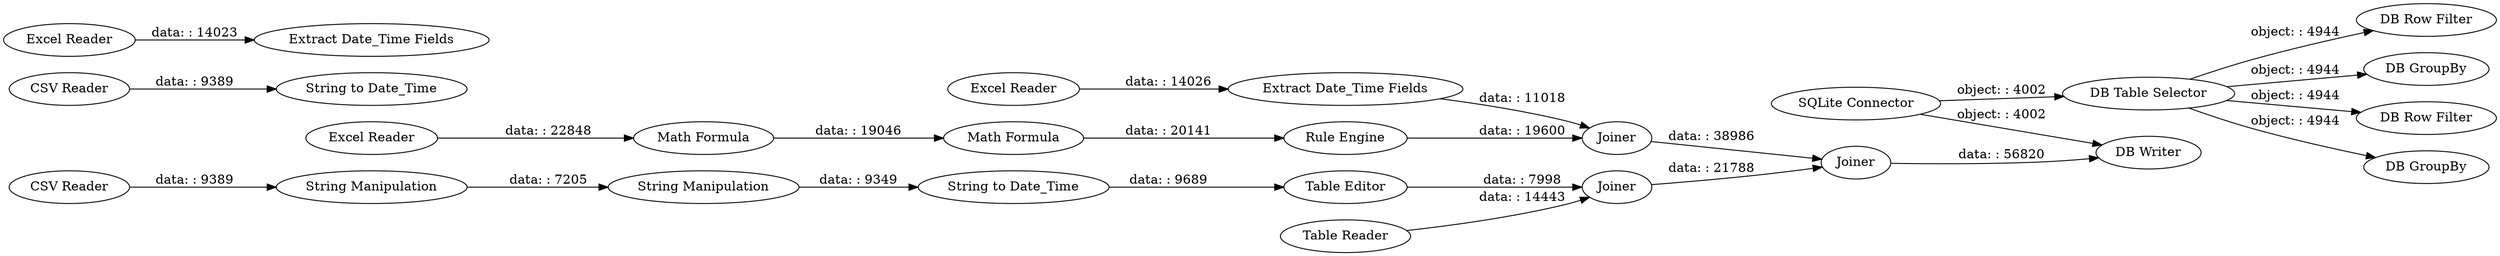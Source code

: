 digraph {
	"-5044728551039917130_37" [label=Joiner]
	"-5044728551039917130_30" [label="DB Writer"]
	"-5805742076243372677_1" [label="CSV Reader"]
	"-5044728551039917130_19" [label="String Manipulation"]
	"-5044728551039917130_21" [label="Math Formula"]
	"-5044728551039917130_43" [label="SQLite Connector"]
	"-5044728551039917130_38" [label="Extract Date_Time Fields"]
	"-5044728551039917130_20" [label="String Manipulation"]
	"-5805742076243372677_44" [label="DB Row Filter"]
	"-5044728551039917130_26" [label="Table Editor"]
	"-5805742076243372677_6" [label="Extract Date_Time Fields"]
	"-5805742076243372677_42" [label="DB GroupBy"]
	"-5044728551039917130_42" [label="CSV Reader"]
	"-5805742076243372677_45" [label="DB Row Filter"]
	"-5044728551039917130_41" [label="Table Reader"]
	"-5805742076243372677_41" [label="DB GroupBy"]
	"-5044728551039917130_23" [label="Math Formula"]
	"-5044728551039917130_36" [label=Joiner]
	"-5805742076243372677_43" [label="DB Table Selector"]
	"-5805742076243372677_2" [label="String to Date_Time"]
	"-5805742076243372677_5" [label="Excel Reader"]
	"-5044728551039917130_22" [label="Rule Engine"]
	"-5044728551039917130_35" [label=Joiner]
	"-5044728551039917130_24" [label="String to Date_Time"]
	"-5044728551039917130_40" [label="Excel Reader"]
	"-5044728551039917130_39" [label="Excel Reader"]
	"-5044728551039917130_24" -> "-5044728551039917130_26" [label="data: : 9689"]
	"-5805742076243372677_43" -> "-5805742076243372677_44" [label="object: : 4944"]
	"-5805742076243372677_1" -> "-5805742076243372677_2" [label="data: : 9389"]
	"-5044728551039917130_39" -> "-5044728551039917130_23" [label="data: : 22848"]
	"-5044728551039917130_41" -> "-5044728551039917130_37" [label="data: : 14443"]
	"-5044728551039917130_36" -> "-5044728551039917130_30" [label="data: : 56820"]
	"-5044728551039917130_37" -> "-5044728551039917130_36" [label="data: : 21788"]
	"-5044728551039917130_35" -> "-5044728551039917130_36" [label="data: : 38986"]
	"-5044728551039917130_43" -> "-5805742076243372677_43" [label="object: : 4002"]
	"-5044728551039917130_38" -> "-5044728551039917130_35" [label="data: : 11018"]
	"-5044728551039917130_20" -> "-5044728551039917130_24" [label="data: : 9349"]
	"-5044728551039917130_19" -> "-5044728551039917130_20" [label="data: : 7205"]
	"-5044728551039917130_22" -> "-5044728551039917130_35" [label="data: : 19600"]
	"-5044728551039917130_40" -> "-5044728551039917130_38" [label="data: : 14026"]
	"-5805742076243372677_43" -> "-5805742076243372677_41" [label="object: : 4944"]
	"-5805742076243372677_43" -> "-5805742076243372677_45" [label="object: : 4944"]
	"-5805742076243372677_5" -> "-5805742076243372677_6" [label="data: : 14023"]
	"-5805742076243372677_43" -> "-5805742076243372677_42" [label="object: : 4944"]
	"-5044728551039917130_43" -> "-5044728551039917130_30" [label="object: : 4002"]
	"-5044728551039917130_26" -> "-5044728551039917130_37" [label="data: : 7998"]
	"-5044728551039917130_42" -> "-5044728551039917130_19" [label="data: : 9389"]
	"-5044728551039917130_21" -> "-5044728551039917130_22" [label="data: : 20141"]
	"-5044728551039917130_23" -> "-5044728551039917130_21" [label="data: : 19046"]
	rankdir=LR
}
